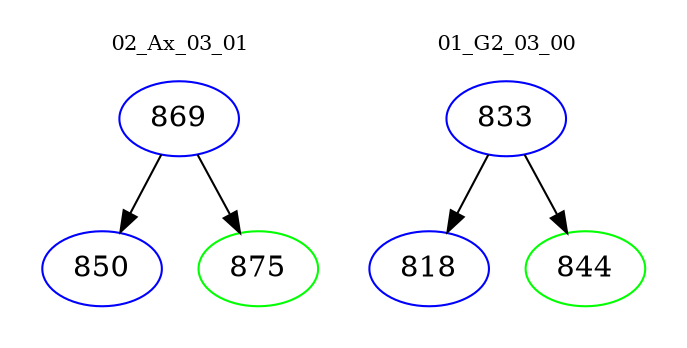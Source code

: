 digraph{
subgraph cluster_0 {
color = white
label = "02_Ax_03_01";
fontsize=10;
T0_869 [label="869", color="blue"]
T0_869 -> T0_850 [color="black"]
T0_850 [label="850", color="blue"]
T0_869 -> T0_875 [color="black"]
T0_875 [label="875", color="green"]
}
subgraph cluster_1 {
color = white
label = "01_G2_03_00";
fontsize=10;
T1_833 [label="833", color="blue"]
T1_833 -> T1_818 [color="black"]
T1_818 [label="818", color="blue"]
T1_833 -> T1_844 [color="black"]
T1_844 [label="844", color="green"]
}
}
